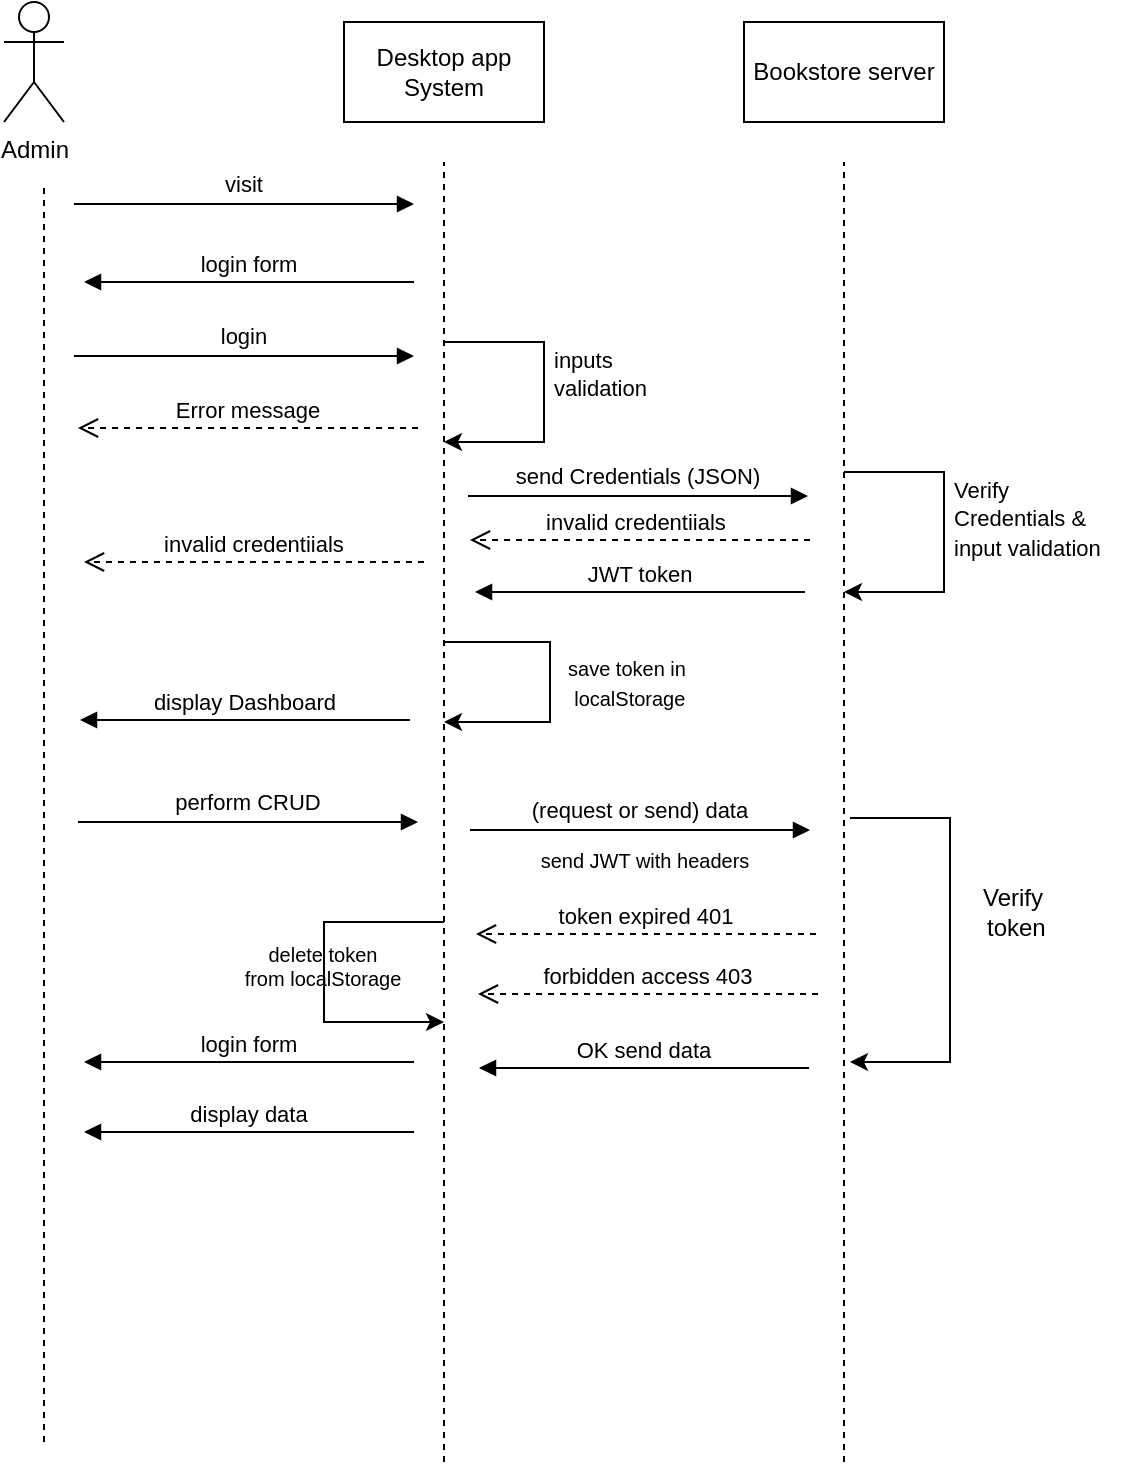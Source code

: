 <mxfile version="20.7.4" type="github">
  <diagram id="kgpKYQtTHZ0yAKxKKP6v" name="Page-1">
    <mxGraphModel dx="1050" dy="499" grid="1" gridSize="10" guides="1" tooltips="1" connect="1" arrows="1" fold="1" page="1" pageScale="1" pageWidth="850" pageHeight="1100" math="0" shadow="0">
      <root>
        <mxCell id="0" />
        <mxCell id="1" parent="0" />
        <mxCell id="3nuBFxr9cyL0pnOWT2aG-7" value="Error message" style="verticalAlign=bottom;endArrow=open;dashed=1;endSize=8;exitX=0;exitY=0.95;shadow=0;strokeWidth=1;" parent="1" edge="1">
          <mxGeometry relative="1" as="geometry">
            <mxPoint x="177" y="273.0" as="targetPoint" />
            <mxPoint x="347" y="273.0" as="sourcePoint" />
          </mxGeometry>
        </mxCell>
        <mxCell id="3nuBFxr9cyL0pnOWT2aG-8" value="visit" style="verticalAlign=bottom;endArrow=block;entryX=0;entryY=0;shadow=0;strokeWidth=1;" parent="1" edge="1">
          <mxGeometry y="1" relative="1" as="geometry">
            <mxPoint x="175" y="161.0" as="sourcePoint" />
            <mxPoint x="345" y="161.0" as="targetPoint" />
            <mxPoint as="offset" />
          </mxGeometry>
        </mxCell>
        <mxCell id="3nuBFxr9cyL0pnOWT2aG-9" value="login form" style="verticalAlign=bottom;endArrow=block;entryX=1;entryY=0;shadow=0;strokeWidth=1;" parent="1" edge="1">
          <mxGeometry relative="1" as="geometry">
            <mxPoint x="345" y="200" as="sourcePoint" />
            <mxPoint x="180" y="200" as="targetPoint" />
          </mxGeometry>
        </mxCell>
        <mxCell id="j1GF_HtscNpepFCm4E48-1" value="Admin" style="shape=umlActor;verticalLabelPosition=bottom;verticalAlign=top;html=1;outlineConnect=0;" vertex="1" parent="1">
          <mxGeometry x="140" y="60" width="30" height="60" as="geometry" />
        </mxCell>
        <mxCell id="j1GF_HtscNpepFCm4E48-2" value="" style="endArrow=none;dashed=1;html=1;rounded=0;" edge="1" parent="1">
          <mxGeometry width="50" height="50" relative="1" as="geometry">
            <mxPoint x="160" y="780" as="sourcePoint" />
            <mxPoint x="160" y="150" as="targetPoint" />
            <Array as="points">
              <mxPoint x="160" y="240" />
            </Array>
          </mxGeometry>
        </mxCell>
        <mxCell id="j1GF_HtscNpepFCm4E48-3" value="Desktop app System" style="rounded=0;whiteSpace=wrap;html=1;" vertex="1" parent="1">
          <mxGeometry x="310" y="70" width="100" height="50" as="geometry" />
        </mxCell>
        <mxCell id="j1GF_HtscNpepFCm4E48-4" value="" style="endArrow=none;dashed=1;html=1;rounded=0;" edge="1" parent="1">
          <mxGeometry width="50" height="50" relative="1" as="geometry">
            <mxPoint x="360" y="790" as="sourcePoint" />
            <mxPoint x="360" y="140" as="targetPoint" />
          </mxGeometry>
        </mxCell>
        <mxCell id="j1GF_HtscNpepFCm4E48-5" value="Bookstore server" style="rounded=0;whiteSpace=wrap;html=1;" vertex="1" parent="1">
          <mxGeometry x="510" y="70" width="100" height="50" as="geometry" />
        </mxCell>
        <mxCell id="j1GF_HtscNpepFCm4E48-6" value="" style="endArrow=none;dashed=1;html=1;rounded=0;" edge="1" parent="1">
          <mxGeometry width="50" height="50" relative="1" as="geometry">
            <mxPoint x="560" y="790" as="sourcePoint" />
            <mxPoint x="560" y="140" as="targetPoint" />
          </mxGeometry>
        </mxCell>
        <mxCell id="j1GF_HtscNpepFCm4E48-8" value="login" style="verticalAlign=bottom;endArrow=block;entryX=0;entryY=0;shadow=0;strokeWidth=1;" edge="1" parent="1">
          <mxGeometry y="1" relative="1" as="geometry">
            <mxPoint x="175" y="237.0" as="sourcePoint" />
            <mxPoint x="345" y="237.0" as="targetPoint" />
            <mxPoint as="offset" />
          </mxGeometry>
        </mxCell>
        <mxCell id="j1GF_HtscNpepFCm4E48-9" value="" style="endArrow=classic;html=1;rounded=0;" edge="1" parent="1">
          <mxGeometry width="50" height="50" relative="1" as="geometry">
            <mxPoint x="360" y="230" as="sourcePoint" />
            <mxPoint x="360" y="280" as="targetPoint" />
            <Array as="points">
              <mxPoint x="410" y="230" />
              <mxPoint x="410" y="280" />
            </Array>
          </mxGeometry>
        </mxCell>
        <mxCell id="j1GF_HtscNpepFCm4E48-10" value="&lt;span style=&quot;color: rgb(0, 0, 0); font-family: Helvetica; font-size: 11px; font-style: normal; font-variant-ligatures: normal; font-variant-caps: normal; font-weight: 400; letter-spacing: normal; orphans: 2; text-align: center; text-indent: 0px; text-transform: none; widows: 2; word-spacing: 0px; -webkit-text-stroke-width: 0px; background-color: rgb(255, 255, 255); text-decoration-thickness: initial; text-decoration-style: initial; text-decoration-color: initial; float: none; display: inline !important;&quot;&gt;inputs &lt;br&gt;validation&lt;/span&gt;" style="text;whiteSpace=wrap;html=1;" vertex="1" parent="1">
          <mxGeometry x="413" y="225" width="90" height="20" as="geometry" />
        </mxCell>
        <mxCell id="j1GF_HtscNpepFCm4E48-11" value="send Credentials (JSON)" style="verticalAlign=bottom;endArrow=block;entryX=0;entryY=0;shadow=0;strokeWidth=1;" edge="1" parent="1">
          <mxGeometry y="1" relative="1" as="geometry">
            <mxPoint x="372" y="307.0" as="sourcePoint" />
            <mxPoint x="542" y="307.0" as="targetPoint" />
            <mxPoint as="offset" />
          </mxGeometry>
        </mxCell>
        <mxCell id="j1GF_HtscNpepFCm4E48-12" value="" style="endArrow=classic;html=1;rounded=0;" edge="1" parent="1">
          <mxGeometry width="50" height="50" relative="1" as="geometry">
            <mxPoint x="560" y="295" as="sourcePoint" />
            <mxPoint x="560" y="355" as="targetPoint" />
            <Array as="points">
              <mxPoint x="610" y="295" />
              <mxPoint x="610" y="355" />
            </Array>
          </mxGeometry>
        </mxCell>
        <mxCell id="j1GF_HtscNpepFCm4E48-13" value="&lt;span style=&quot;color: rgb(0, 0, 0); font-family: Helvetica; font-size: 11px; font-style: normal; font-variant-ligatures: normal; font-variant-caps: normal; font-weight: 400; letter-spacing: normal; orphans: 2; text-align: center; text-indent: 0px; text-transform: none; widows: 2; word-spacing: 0px; -webkit-text-stroke-width: 0px; background-color: rgb(255, 255, 255); text-decoration-thickness: initial; text-decoration-style: initial; text-decoration-color: initial; float: none; display: inline !important;&quot;&gt;&lt;span style=&quot;&quot;&gt;Verify Credentials&lt;/span&gt;&amp;nbsp;&amp;amp; input validation&lt;/span&gt;" style="text;whiteSpace=wrap;html=1;" vertex="1" parent="1">
          <mxGeometry x="613" y="290" width="90" height="20" as="geometry" />
        </mxCell>
        <mxCell id="j1GF_HtscNpepFCm4E48-14" value="JWT token" style="verticalAlign=bottom;endArrow=block;entryX=1;entryY=0;shadow=0;strokeWidth=1;" edge="1" parent="1">
          <mxGeometry relative="1" as="geometry">
            <mxPoint x="540.5" y="355" as="sourcePoint" />
            <mxPoint x="375.5" y="355" as="targetPoint" />
          </mxGeometry>
        </mxCell>
        <mxCell id="j1GF_HtscNpepFCm4E48-15" value="invalid credentiials" style="verticalAlign=bottom;endArrow=open;dashed=1;endSize=8;exitX=0;exitY=0.95;shadow=0;strokeWidth=1;" edge="1" parent="1">
          <mxGeometry x="0.024" relative="1" as="geometry">
            <mxPoint x="373" y="329.0" as="targetPoint" />
            <mxPoint x="543" y="329.0" as="sourcePoint" />
            <mxPoint as="offset" />
          </mxGeometry>
        </mxCell>
        <mxCell id="j1GF_HtscNpepFCm4E48-16" value="invalid credentiials" style="verticalAlign=bottom;endArrow=open;dashed=1;endSize=8;exitX=0;exitY=0.95;shadow=0;strokeWidth=1;" edge="1" parent="1">
          <mxGeometry relative="1" as="geometry">
            <mxPoint x="180" y="340.0" as="targetPoint" />
            <mxPoint x="350" y="340.0" as="sourcePoint" />
            <Array as="points">
              <mxPoint x="263" y="340" />
            </Array>
          </mxGeometry>
        </mxCell>
        <mxCell id="j1GF_HtscNpepFCm4E48-17" value="" style="endArrow=classic;html=1;rounded=0;" edge="1" parent="1">
          <mxGeometry width="50" height="50" relative="1" as="geometry">
            <mxPoint x="360" y="380" as="sourcePoint" />
            <mxPoint x="360" y="420" as="targetPoint" />
            <Array as="points">
              <mxPoint x="413" y="380" />
              <mxPoint x="413" y="420" />
            </Array>
          </mxGeometry>
        </mxCell>
        <mxCell id="j1GF_HtscNpepFCm4E48-18" value="&lt;font style=&quot;font-size: 10px;&quot;&gt;save token in&lt;br&gt;&amp;nbsp;localStorage&lt;/font&gt;" style="text;html=1;align=center;verticalAlign=middle;resizable=0;points=[];autosize=1;strokeColor=none;fillColor=none;" vertex="1" parent="1">
          <mxGeometry x="411" y="380" width="80" height="40" as="geometry" />
        </mxCell>
        <mxCell id="j1GF_HtscNpepFCm4E48-19" value="display Dashboard" style="verticalAlign=bottom;endArrow=block;entryX=1;entryY=0;shadow=0;strokeWidth=1;" edge="1" parent="1">
          <mxGeometry relative="1" as="geometry">
            <mxPoint x="343" y="419" as="sourcePoint" />
            <mxPoint x="178" y="419" as="targetPoint" />
          </mxGeometry>
        </mxCell>
        <mxCell id="j1GF_HtscNpepFCm4E48-20" value="perform CRUD" style="verticalAlign=bottom;endArrow=block;entryX=0;entryY=0;shadow=0;strokeWidth=1;" edge="1" parent="1">
          <mxGeometry y="1" relative="1" as="geometry">
            <mxPoint x="177" y="470.0" as="sourcePoint" />
            <mxPoint x="347" y="470.0" as="targetPoint" />
            <mxPoint as="offset" />
            <Array as="points">
              <mxPoint x="260" y="470" />
            </Array>
          </mxGeometry>
        </mxCell>
        <mxCell id="j1GF_HtscNpepFCm4E48-21" value="(request or send) data" style="verticalAlign=bottom;endArrow=block;entryX=0;entryY=0;shadow=0;strokeWidth=1;" edge="1" parent="1">
          <mxGeometry y="1" relative="1" as="geometry">
            <mxPoint x="373" y="474.0" as="sourcePoint" />
            <mxPoint x="543" y="474.0" as="targetPoint" />
            <mxPoint as="offset" />
            <Array as="points">
              <mxPoint x="456" y="474" />
            </Array>
          </mxGeometry>
        </mxCell>
        <mxCell id="j1GF_HtscNpepFCm4E48-22" value="&lt;font style=&quot;font-size: 10px;&quot;&gt;send JWT with headers&lt;/font&gt;" style="text;html=1;align=center;verticalAlign=middle;resizable=0;points=[];autosize=1;strokeColor=none;fillColor=none;" vertex="1" parent="1">
          <mxGeometry x="395" y="474" width="130" height="30" as="geometry" />
        </mxCell>
        <mxCell id="j1GF_HtscNpepFCm4E48-25" value="" style="endArrow=classic;html=1;rounded=0;" edge="1" parent="1">
          <mxGeometry width="50" height="50" relative="1" as="geometry">
            <mxPoint x="563" y="468" as="sourcePoint" />
            <mxPoint x="563" y="590" as="targetPoint" />
            <Array as="points">
              <mxPoint x="613" y="468" />
              <mxPoint x="613" y="590" />
            </Array>
          </mxGeometry>
        </mxCell>
        <mxCell id="j1GF_HtscNpepFCm4E48-26" value="Verify&lt;br&gt;&amp;nbsp;token" style="text;html=1;align=center;verticalAlign=middle;resizable=0;points=[];autosize=1;strokeColor=none;fillColor=none;" vertex="1" parent="1">
          <mxGeometry x="614" y="495" width="60" height="40" as="geometry" />
        </mxCell>
        <mxCell id="j1GF_HtscNpepFCm4E48-27" value="token expired 401" style="verticalAlign=bottom;endArrow=open;dashed=1;endSize=8;exitX=0;exitY=0.95;shadow=0;strokeWidth=1;" edge="1" parent="1">
          <mxGeometry relative="1" as="geometry">
            <mxPoint x="376" y="526.0" as="targetPoint" />
            <mxPoint x="546" y="526.0" as="sourcePoint" />
            <Array as="points">
              <mxPoint x="459" y="526" />
            </Array>
          </mxGeometry>
        </mxCell>
        <mxCell id="j1GF_HtscNpepFCm4E48-28" value="OK send data" style="verticalAlign=bottom;endArrow=block;entryX=1;entryY=0;shadow=0;strokeWidth=1;" edge="1" parent="1">
          <mxGeometry relative="1" as="geometry">
            <mxPoint x="542.5" y="593" as="sourcePoint" />
            <mxPoint x="377.5" y="593" as="targetPoint" />
          </mxGeometry>
        </mxCell>
        <mxCell id="j1GF_HtscNpepFCm4E48-29" value="forbidden access 403" style="verticalAlign=bottom;endArrow=open;dashed=1;endSize=8;exitX=0;exitY=0.95;shadow=0;strokeWidth=1;" edge="1" parent="1">
          <mxGeometry relative="1" as="geometry">
            <mxPoint x="377" y="556.0" as="targetPoint" />
            <mxPoint x="547" y="556.0" as="sourcePoint" />
            <Array as="points">
              <mxPoint x="460" y="556" />
            </Array>
          </mxGeometry>
        </mxCell>
        <mxCell id="j1GF_HtscNpepFCm4E48-30" value="" style="endArrow=classic;html=1;rounded=0;fontSize=10;" edge="1" parent="1">
          <mxGeometry width="50" height="50" relative="1" as="geometry">
            <mxPoint x="360" y="520" as="sourcePoint" />
            <mxPoint x="360" y="570" as="targetPoint" />
            <Array as="points">
              <mxPoint x="300" y="520" />
              <mxPoint x="300" y="570" />
            </Array>
          </mxGeometry>
        </mxCell>
        <mxCell id="j1GF_HtscNpepFCm4E48-31" value="delete token&lt;br&gt;from localStorage" style="text;html=1;align=center;verticalAlign=middle;resizable=0;points=[];autosize=1;strokeColor=none;fillColor=none;fontSize=10;" vertex="1" parent="1">
          <mxGeometry x="249" y="522" width="100" height="40" as="geometry" />
        </mxCell>
        <mxCell id="j1GF_HtscNpepFCm4E48-32" value="display data" style="verticalAlign=bottom;endArrow=block;entryX=1;entryY=0;shadow=0;strokeWidth=1;" edge="1" parent="1">
          <mxGeometry relative="1" as="geometry">
            <mxPoint x="345" y="625" as="sourcePoint" />
            <mxPoint x="180" y="625" as="targetPoint" />
          </mxGeometry>
        </mxCell>
        <mxCell id="j1GF_HtscNpepFCm4E48-33" value="login form" style="verticalAlign=bottom;endArrow=block;entryX=1;entryY=0;shadow=0;strokeWidth=1;" edge="1" parent="1">
          <mxGeometry relative="1" as="geometry">
            <mxPoint x="345" y="590" as="sourcePoint" />
            <mxPoint x="180" y="590" as="targetPoint" />
          </mxGeometry>
        </mxCell>
      </root>
    </mxGraphModel>
  </diagram>
</mxfile>
